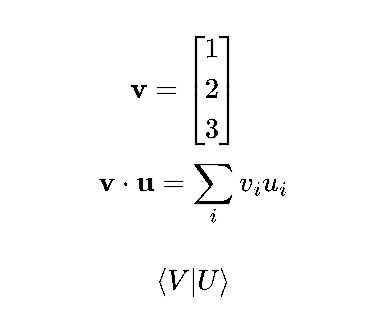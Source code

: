 <mxfile version="20.8.0" type="device"><diagram id="G2iXaatev5pzlzaIBik5" name="Page-1"><mxGraphModel dx="457" dy="278" grid="0" gridSize="10" guides="1" tooltips="1" connect="1" arrows="1" fold="1" page="0" pageScale="1" pageWidth="850" pageHeight="1100" math="1" shadow="0"><root><mxCell id="0"/><mxCell id="1" parent="0"/><mxCell id="NNMMsMAIBUehow24S-8l-1" value="$$ \mathbf{v}= \begin{bmatrix}1\\2\\3\end{bmatrix} $$" style="text;html=1;strokeColor=none;fillColor=none;align=center;verticalAlign=middle;whiteSpace=wrap;rounded=0;" vertex="1" parent="1"><mxGeometry x="327" y="98" width="115" height="90" as="geometry"/></mxCell><mxCell id="NNMMsMAIBUehow24S-8l-2" value="$$ \mathbf{v}\cdot \mathbf{u} =&amp;nbsp; \sum_i v_i u_i $$" style="text;html=1;strokeColor=none;fillColor=none;align=center;verticalAlign=middle;whiteSpace=wrap;rounded=0;" vertex="1" parent="1"><mxGeometry x="331" y="150" width="115" height="90" as="geometry"/></mxCell><mxCell id="NNMMsMAIBUehow24S-8l-3" value="$$\langle V | U \rangle $$" style="text;html=1;strokeColor=none;fillColor=none;align=center;verticalAlign=middle;whiteSpace=wrap;rounded=0;" vertex="1" parent="1"><mxGeometry x="331" y="221" width="115" height="35" as="geometry"/></mxCell></root></mxGraphModel></diagram></mxfile>